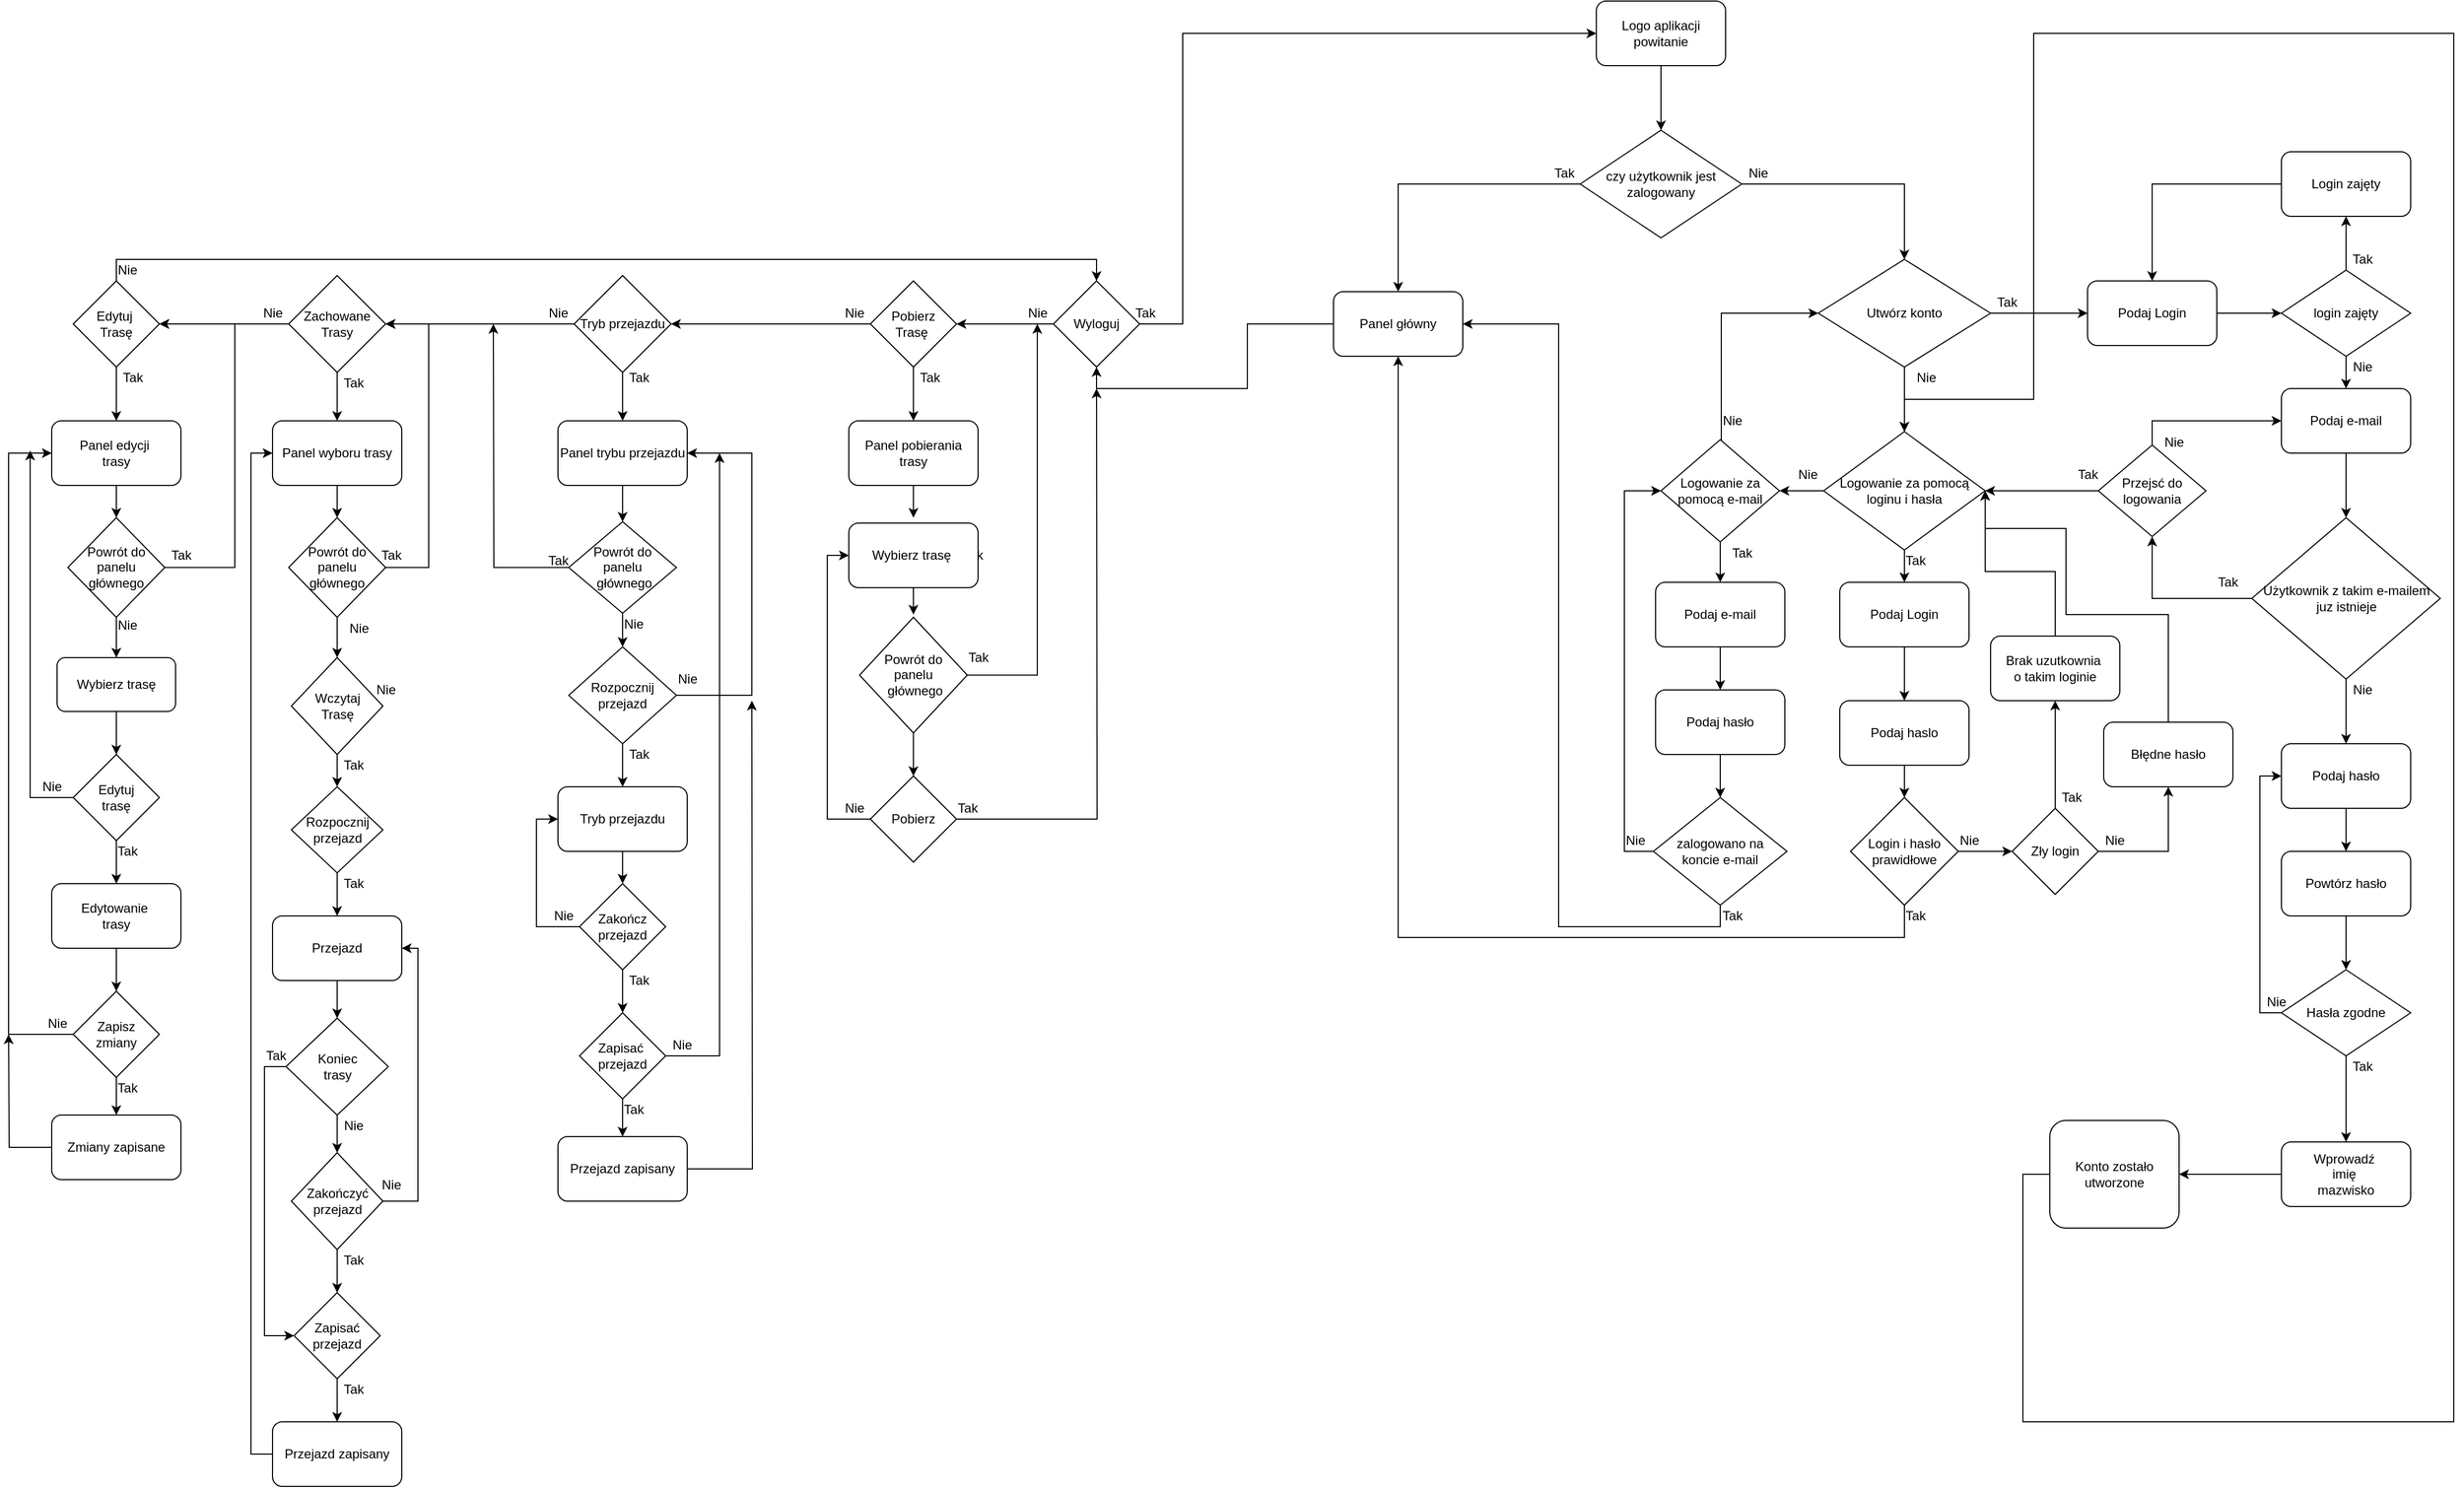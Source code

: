 <mxfile version="17.2.4" type="device"><diagram id="jK_lvbTGVqUEBzbfeswe" name="Strona-1"><mxGraphModel dx="2692" dy="649" grid="1" gridSize="10" guides="1" tooltips="1" connect="1" arrows="1" fold="1" page="1" pageScale="1" pageWidth="827" pageHeight="1169" math="0" shadow="0"><root><mxCell id="0"/><mxCell id="1" parent="0"/><mxCell id="69oCWgXDByvLkoPfXbP5-5" style="edgeStyle=orthogonalEdgeStyle;rounded=0;orthogonalLoop=1;jettySize=auto;html=1;exitX=0.5;exitY=1;exitDx=0;exitDy=0;entryX=0.5;entryY=0;entryDx=0;entryDy=0;" parent="1" source="69oCWgXDByvLkoPfXbP5-1" target="69oCWgXDByvLkoPfXbP5-2" edge="1"><mxGeometry relative="1" as="geometry"/></mxCell><mxCell id="69oCWgXDByvLkoPfXbP5-1" value="Logo aplikacji&lt;br&gt;powitanie" style="rounded=1;whiteSpace=wrap;html=1;" parent="1" vertex="1"><mxGeometry x="354" y="70" width="120" height="60" as="geometry"/></mxCell><mxCell id="69oCWgXDByvLkoPfXbP5-9" value="" style="edgeStyle=orthogonalEdgeStyle;rounded=0;orthogonalLoop=1;jettySize=auto;html=1;entryX=0.5;entryY=0;entryDx=0;entryDy=0;" parent="1" source="69oCWgXDByvLkoPfXbP5-2" target="69oCWgXDByvLkoPfXbP5-13" edge="1"><mxGeometry relative="1" as="geometry"><mxPoint x="640" y="310" as="targetPoint"/><Array as="points"><mxPoint x="640" y="240"/></Array></mxGeometry></mxCell><mxCell id="69oCWgXDByvLkoPfXbP5-10" value="" style="edgeStyle=orthogonalEdgeStyle;rounded=0;orthogonalLoop=1;jettySize=auto;html=1;entryX=0.5;entryY=0;entryDx=0;entryDy=0;" parent="1" source="69oCWgXDByvLkoPfXbP5-2" target="69oCWgXDByvLkoPfXbP5-3" edge="1"><mxGeometry relative="1" as="geometry"><mxPoint x="259" y="240" as="targetPoint"/></mxGeometry></mxCell><mxCell id="69oCWgXDByvLkoPfXbP5-2" value="czy użytkownik jest zalogowany" style="rhombus;whiteSpace=wrap;html=1;" parent="1" vertex="1"><mxGeometry x="339" y="190" width="150" height="100" as="geometry"/></mxCell><mxCell id="69oCWgXDByvLkoPfXbP5-150" value="" style="edgeStyle=orthogonalEdgeStyle;rounded=0;orthogonalLoop=1;jettySize=auto;html=1;entryX=0.5;entryY=1;entryDx=0;entryDy=0;" parent="1" source="69oCWgXDByvLkoPfXbP5-3" target="69oCWgXDByvLkoPfXbP5-147" edge="1"><mxGeometry relative="1" as="geometry"><mxPoint x="30" y="370" as="targetPoint"/><Array as="points"><mxPoint x="30" y="370"/><mxPoint x="30" y="430"/><mxPoint x="-110" y="430"/></Array></mxGeometry></mxCell><mxCell id="69oCWgXDByvLkoPfXbP5-3" value="Panel główny" style="rounded=1;whiteSpace=wrap;html=1;" parent="1" vertex="1"><mxGeometry x="110" y="340" width="120" height="60" as="geometry"/></mxCell><mxCell id="69oCWgXDByvLkoPfXbP5-11" value="Tak" style="text;html=1;align=center;verticalAlign=middle;resizable=0;points=[];autosize=1;strokeColor=none;fillColor=none;" parent="1" vertex="1"><mxGeometry x="309" y="220" width="30" height="20" as="geometry"/></mxCell><mxCell id="69oCWgXDByvLkoPfXbP5-12" value="Nie" style="text;html=1;align=center;verticalAlign=middle;resizable=0;points=[];autosize=1;strokeColor=none;fillColor=none;" parent="1" vertex="1"><mxGeometry x="489" y="220" width="30" height="20" as="geometry"/></mxCell><mxCell id="69oCWgXDByvLkoPfXbP5-36" value="" style="edgeStyle=orthogonalEdgeStyle;rounded=0;orthogonalLoop=1;jettySize=auto;html=1;" parent="1" source="69oCWgXDByvLkoPfXbP5-13" target="69oCWgXDByvLkoPfXbP5-35" edge="1"><mxGeometry relative="1" as="geometry"/></mxCell><mxCell id="69oCWgXDByvLkoPfXbP5-51" value="" style="edgeStyle=orthogonalEdgeStyle;rounded=0;orthogonalLoop=1;jettySize=auto;html=1;" parent="1" source="69oCWgXDByvLkoPfXbP5-13" target="69oCWgXDByvLkoPfXbP5-14" edge="1"><mxGeometry relative="1" as="geometry"/></mxCell><mxCell id="69oCWgXDByvLkoPfXbP5-13" value="Utwórz konto" style="rhombus;whiteSpace=wrap;html=1;" parent="1" vertex="1"><mxGeometry x="560" y="310" width="160" height="100" as="geometry"/></mxCell><mxCell id="69oCWgXDByvLkoPfXbP5-18" value="" style="edgeStyle=orthogonalEdgeStyle;rounded=0;orthogonalLoop=1;jettySize=auto;html=1;" parent="1" source="69oCWgXDByvLkoPfXbP5-14" target="69oCWgXDByvLkoPfXbP5-17" edge="1"><mxGeometry relative="1" as="geometry"/></mxCell><mxCell id="69oCWgXDByvLkoPfXbP5-14" value="Podaj Login" style="rounded=1;whiteSpace=wrap;html=1;" parent="1" vertex="1"><mxGeometry x="810" y="330" width="120" height="60" as="geometry"/></mxCell><mxCell id="69oCWgXDByvLkoPfXbP5-16" value="Tak" style="text;html=1;align=center;verticalAlign=middle;resizable=0;points=[];autosize=1;strokeColor=none;fillColor=none;" parent="1" vertex="1"><mxGeometry x="720" y="340" width="30" height="20" as="geometry"/></mxCell><mxCell id="69oCWgXDByvLkoPfXbP5-19" value="" style="edgeStyle=orthogonalEdgeStyle;rounded=0;orthogonalLoop=1;jettySize=auto;html=1;" parent="1" source="69oCWgXDByvLkoPfXbP5-17" target="69oCWgXDByvLkoPfXbP5-21" edge="1"><mxGeometry relative="1" as="geometry"><mxPoint x="1050" y="240" as="targetPoint"/></mxGeometry></mxCell><mxCell id="69oCWgXDByvLkoPfXbP5-54" value="" style="edgeStyle=orthogonalEdgeStyle;rounded=0;orthogonalLoop=1;jettySize=auto;html=1;entryX=0.5;entryY=0;entryDx=0;entryDy=0;" parent="1" source="69oCWgXDByvLkoPfXbP5-17" target="69oCWgXDByvLkoPfXbP5-38" edge="1"><mxGeometry relative="1" as="geometry"><mxPoint x="1190" y="360" as="targetPoint"/></mxGeometry></mxCell><mxCell id="69oCWgXDByvLkoPfXbP5-17" value="login zajęty" style="rhombus;whiteSpace=wrap;html=1;" parent="1" vertex="1"><mxGeometry x="990" y="320" width="120" height="80" as="geometry"/></mxCell><mxCell id="69oCWgXDByvLkoPfXbP5-23" value="" style="edgeStyle=orthogonalEdgeStyle;rounded=0;orthogonalLoop=1;jettySize=auto;html=1;entryX=0.5;entryY=0;entryDx=0;entryDy=0;" parent="1" source="69oCWgXDByvLkoPfXbP5-21" target="69oCWgXDByvLkoPfXbP5-14" edge="1"><mxGeometry relative="1" as="geometry"><mxPoint x="910" y="240" as="targetPoint"/></mxGeometry></mxCell><mxCell id="69oCWgXDByvLkoPfXbP5-21" value="Login zajęty" style="rounded=1;whiteSpace=wrap;html=1;" parent="1" vertex="1"><mxGeometry x="990" y="210" width="120" height="60" as="geometry"/></mxCell><mxCell id="69oCWgXDByvLkoPfXbP5-22" value="Tak" style="text;html=1;align=center;verticalAlign=middle;resizable=0;points=[];autosize=1;strokeColor=none;fillColor=none;" parent="1" vertex="1"><mxGeometry x="1050" y="300" width="30" height="20" as="geometry"/></mxCell><mxCell id="69oCWgXDByvLkoPfXbP5-28" value="" style="edgeStyle=orthogonalEdgeStyle;rounded=0;orthogonalLoop=1;jettySize=auto;html=1;" parent="1" source="69oCWgXDByvLkoPfXbP5-24" target="69oCWgXDByvLkoPfXbP5-27" edge="1"><mxGeometry relative="1" as="geometry"/></mxCell><mxCell id="69oCWgXDByvLkoPfXbP5-24" value="Podaj hasło" style="rounded=1;whiteSpace=wrap;html=1;" parent="1" vertex="1"><mxGeometry x="990" y="760" width="120" height="60" as="geometry"/></mxCell><mxCell id="69oCWgXDByvLkoPfXbP5-26" value="Nie" style="text;html=1;align=center;verticalAlign=middle;resizable=0;points=[];autosize=1;strokeColor=none;fillColor=none;" parent="1" vertex="1"><mxGeometry x="1050" y="400" width="30" height="20" as="geometry"/></mxCell><mxCell id="69oCWgXDByvLkoPfXbP5-37" value="" style="edgeStyle=orthogonalEdgeStyle;rounded=0;orthogonalLoop=1;jettySize=auto;html=1;" parent="1" source="69oCWgXDByvLkoPfXbP5-27" target="69oCWgXDByvLkoPfXbP5-29" edge="1"><mxGeometry relative="1" as="geometry"/></mxCell><mxCell id="69oCWgXDByvLkoPfXbP5-27" value="Powtórz hasło" style="rounded=1;whiteSpace=wrap;html=1;" parent="1" vertex="1"><mxGeometry x="990" y="860" width="120" height="60" as="geometry"/></mxCell><mxCell id="69oCWgXDByvLkoPfXbP5-30" value="" style="edgeStyle=orthogonalEdgeStyle;rounded=0;orthogonalLoop=1;jettySize=auto;html=1;entryX=0;entryY=0.5;entryDx=0;entryDy=0;" parent="1" source="69oCWgXDByvLkoPfXbP5-29" target="69oCWgXDByvLkoPfXbP5-24" edge="1"><mxGeometry relative="1" as="geometry"><mxPoint x="910" y="760" as="targetPoint"/><Array as="points"><mxPoint x="970" y="1010"/><mxPoint x="970" y="790"/></Array></mxGeometry></mxCell><mxCell id="69oCWgXDByvLkoPfXbP5-33" value="" style="edgeStyle=orthogonalEdgeStyle;rounded=0;orthogonalLoop=1;jettySize=auto;html=1;" parent="1" source="69oCWgXDByvLkoPfXbP5-29" target="69oCWgXDByvLkoPfXbP5-32" edge="1"><mxGeometry relative="1" as="geometry"/></mxCell><mxCell id="69oCWgXDByvLkoPfXbP5-29" value="Hasła zgodne" style="rhombus;whiteSpace=wrap;html=1;" parent="1" vertex="1"><mxGeometry x="990" y="970" width="120" height="80" as="geometry"/></mxCell><mxCell id="69oCWgXDByvLkoPfXbP5-31" value="Nie" style="text;html=1;align=center;verticalAlign=middle;resizable=0;points=[];autosize=1;strokeColor=none;fillColor=none;" parent="1" vertex="1"><mxGeometry x="970" y="990" width="30" height="20" as="geometry"/></mxCell><mxCell id="69oCWgXDByvLkoPfXbP5-111" value="" style="edgeStyle=orthogonalEdgeStyle;rounded=0;orthogonalLoop=1;jettySize=auto;html=1;" parent="1" source="69oCWgXDByvLkoPfXbP5-32" target="69oCWgXDByvLkoPfXbP5-94" edge="1"><mxGeometry relative="1" as="geometry"/></mxCell><mxCell id="69oCWgXDByvLkoPfXbP5-32" value="Wprowadź&amp;nbsp;&lt;br&gt;imię&amp;nbsp;&lt;br&gt;mazwisko" style="rounded=1;whiteSpace=wrap;html=1;" parent="1" vertex="1"><mxGeometry x="990" y="1130" width="120" height="60" as="geometry"/></mxCell><mxCell id="69oCWgXDByvLkoPfXbP5-34" value="Tak" style="text;html=1;align=center;verticalAlign=middle;resizable=0;points=[];autosize=1;strokeColor=none;fillColor=none;" parent="1" vertex="1"><mxGeometry x="1050" y="1050" width="30" height="20" as="geometry"/></mxCell><mxCell id="69oCWgXDByvLkoPfXbP5-58" value="" style="edgeStyle=orthogonalEdgeStyle;rounded=0;orthogonalLoop=1;jettySize=auto;html=1;" parent="1" source="69oCWgXDByvLkoPfXbP5-35" target="69oCWgXDByvLkoPfXbP5-56" edge="1"><mxGeometry relative="1" as="geometry"/></mxCell><mxCell id="69oCWgXDByvLkoPfXbP5-60" value="" style="edgeStyle=orthogonalEdgeStyle;rounded=0;orthogonalLoop=1;jettySize=auto;html=1;" parent="1" source="69oCWgXDByvLkoPfXbP5-35" target="69oCWgXDByvLkoPfXbP5-52" edge="1"><mxGeometry relative="1" as="geometry"/></mxCell><mxCell id="69oCWgXDByvLkoPfXbP5-35" value="Logowanie za pomocą loginu i hasła" style="rhombus;whiteSpace=wrap;html=1;" parent="1" vertex="1"><mxGeometry x="565" y="470" width="150" height="110" as="geometry"/></mxCell><mxCell id="69oCWgXDByvLkoPfXbP5-42" value="" style="edgeStyle=orthogonalEdgeStyle;rounded=0;orthogonalLoop=1;jettySize=auto;html=1;" parent="1" source="69oCWgXDByvLkoPfXbP5-38" target="69oCWgXDByvLkoPfXbP5-39" edge="1"><mxGeometry relative="1" as="geometry"/></mxCell><mxCell id="69oCWgXDByvLkoPfXbP5-38" value="Podaj e-mail" style="rounded=1;whiteSpace=wrap;html=1;" parent="1" vertex="1"><mxGeometry x="990" y="430" width="120" height="60" as="geometry"/></mxCell><mxCell id="69oCWgXDByvLkoPfXbP5-40" value="" style="edgeStyle=orthogonalEdgeStyle;rounded=0;orthogonalLoop=1;jettySize=auto;html=1;" parent="1" source="69oCWgXDByvLkoPfXbP5-39" target="69oCWgXDByvLkoPfXbP5-24" edge="1"><mxGeometry relative="1" as="geometry"/></mxCell><mxCell id="69oCWgXDByvLkoPfXbP5-44" value="" style="edgeStyle=orthogonalEdgeStyle;rounded=0;orthogonalLoop=1;jettySize=auto;html=1;entryX=0.5;entryY=1;entryDx=0;entryDy=0;" parent="1" source="69oCWgXDByvLkoPfXbP5-39" target="69oCWgXDByvLkoPfXbP5-43" edge="1"><mxGeometry relative="1" as="geometry"><mxPoint x="882.5" y="625" as="targetPoint"/></mxGeometry></mxCell><mxCell id="69oCWgXDByvLkoPfXbP5-39" value="Użytkownik z takim e-mailem juz istnieje" style="rhombus;whiteSpace=wrap;html=1;" parent="1" vertex="1"><mxGeometry x="962.5" y="550" width="175" height="150" as="geometry"/></mxCell><mxCell id="69oCWgXDByvLkoPfXbP5-41" value="Nie" style="text;html=1;align=center;verticalAlign=middle;resizable=0;points=[];autosize=1;strokeColor=none;fillColor=none;" parent="1" vertex="1"><mxGeometry x="1050" y="700" width="30" height="20" as="geometry"/></mxCell><mxCell id="69oCWgXDByvLkoPfXbP5-48" value="" style="edgeStyle=orthogonalEdgeStyle;rounded=0;orthogonalLoop=1;jettySize=auto;html=1;entryX=0;entryY=0.5;entryDx=0;entryDy=0;" parent="1" source="69oCWgXDByvLkoPfXbP5-43" target="69oCWgXDByvLkoPfXbP5-38" edge="1"><mxGeometry relative="1" as="geometry"><Array as="points"><mxPoint x="870" y="460"/></Array></mxGeometry></mxCell><mxCell id="69oCWgXDByvLkoPfXbP5-50" value="" style="edgeStyle=orthogonalEdgeStyle;rounded=0;orthogonalLoop=1;jettySize=auto;html=1;" parent="1" source="69oCWgXDByvLkoPfXbP5-43" target="69oCWgXDByvLkoPfXbP5-35" edge="1"><mxGeometry relative="1" as="geometry"/></mxCell><mxCell id="69oCWgXDByvLkoPfXbP5-43" value="Przejsć do logowania" style="rhombus;whiteSpace=wrap;html=1;" parent="1" vertex="1"><mxGeometry x="820" y="482.5" width="100" height="85" as="geometry"/></mxCell><mxCell id="69oCWgXDByvLkoPfXbP5-45" value="Tak" style="text;html=1;align=center;verticalAlign=middle;resizable=0;points=[];autosize=1;strokeColor=none;fillColor=none;" parent="1" vertex="1"><mxGeometry x="925" y="600" width="30" height="20" as="geometry"/></mxCell><mxCell id="69oCWgXDByvLkoPfXbP5-49" value="Nie" style="text;html=1;align=center;verticalAlign=middle;resizable=0;points=[];autosize=1;strokeColor=none;fillColor=none;" parent="1" vertex="1"><mxGeometry x="875" y="470" width="30" height="20" as="geometry"/></mxCell><mxCell id="69oCWgXDByvLkoPfXbP5-62" value="" style="edgeStyle=orthogonalEdgeStyle;rounded=0;orthogonalLoop=1;jettySize=auto;html=1;entryX=0;entryY=0.5;entryDx=0;entryDy=0;" parent="1" source="69oCWgXDByvLkoPfXbP5-52" target="69oCWgXDByvLkoPfXbP5-13" edge="1"><mxGeometry relative="1" as="geometry"><mxPoint x="469" y="397.5" as="targetPoint"/><Array as="points"><mxPoint x="470" y="360"/></Array></mxGeometry></mxCell><mxCell id="69oCWgXDByvLkoPfXbP5-65" value="" style="edgeStyle=orthogonalEdgeStyle;rounded=0;orthogonalLoop=1;jettySize=auto;html=1;" parent="1" source="69oCWgXDByvLkoPfXbP5-52" target="69oCWgXDByvLkoPfXbP5-64" edge="1"><mxGeometry relative="1" as="geometry"/></mxCell><mxCell id="69oCWgXDByvLkoPfXbP5-52" value="Logowanie za pomocą e-mail" style="rhombus;whiteSpace=wrap;html=1;" parent="1" vertex="1"><mxGeometry x="414" y="477.5" width="110" height="95" as="geometry"/></mxCell><mxCell id="69oCWgXDByvLkoPfXbP5-53" value="Nie" style="text;html=1;align=center;verticalAlign=middle;resizable=0;points=[];autosize=1;strokeColor=none;fillColor=none;" parent="1" vertex="1"><mxGeometry x="645" y="410" width="30" height="20" as="geometry"/></mxCell><mxCell id="69oCWgXDByvLkoPfXbP5-55" value="Tak" style="text;html=1;align=center;verticalAlign=middle;resizable=0;points=[];autosize=1;strokeColor=none;fillColor=none;" parent="1" vertex="1"><mxGeometry x="795" y="500" width="30" height="20" as="geometry"/></mxCell><mxCell id="69oCWgXDByvLkoPfXbP5-71" value="" style="edgeStyle=orthogonalEdgeStyle;rounded=0;orthogonalLoop=1;jettySize=auto;html=1;" parent="1" source="69oCWgXDByvLkoPfXbP5-56" target="69oCWgXDByvLkoPfXbP5-57" edge="1"><mxGeometry relative="1" as="geometry"/></mxCell><mxCell id="69oCWgXDByvLkoPfXbP5-56" value="Podaj Login" style="rounded=1;whiteSpace=wrap;html=1;" parent="1" vertex="1"><mxGeometry x="580" y="610" width="120" height="60" as="geometry"/></mxCell><mxCell id="69oCWgXDByvLkoPfXbP5-72" value="" style="edgeStyle=orthogonalEdgeStyle;rounded=0;orthogonalLoop=1;jettySize=auto;html=1;" parent="1" source="69oCWgXDByvLkoPfXbP5-57" target="69oCWgXDByvLkoPfXbP5-69" edge="1"><mxGeometry relative="1" as="geometry"/></mxCell><mxCell id="69oCWgXDByvLkoPfXbP5-57" value="Podaj haslo" style="rounded=1;whiteSpace=wrap;html=1;" parent="1" vertex="1"><mxGeometry x="580" y="720" width="120" height="60" as="geometry"/></mxCell><mxCell id="69oCWgXDByvLkoPfXbP5-59" value="Tak" style="text;html=1;align=center;verticalAlign=middle;resizable=0;points=[];autosize=1;strokeColor=none;fillColor=none;" parent="1" vertex="1"><mxGeometry x="635" y="580" width="30" height="20" as="geometry"/></mxCell><mxCell id="69oCWgXDByvLkoPfXbP5-61" value="Nie" style="text;html=1;align=center;verticalAlign=middle;resizable=0;points=[];autosize=1;strokeColor=none;fillColor=none;" parent="1" vertex="1"><mxGeometry x="535" y="500" width="30" height="20" as="geometry"/></mxCell><mxCell id="69oCWgXDByvLkoPfXbP5-63" value="Nie" style="text;html=1;align=center;verticalAlign=middle;resizable=0;points=[];autosize=1;strokeColor=none;fillColor=none;" parent="1" vertex="1"><mxGeometry x="465" y="450" width="30" height="20" as="geometry"/></mxCell><mxCell id="69oCWgXDByvLkoPfXbP5-73" value="" style="edgeStyle=orthogonalEdgeStyle;rounded=0;orthogonalLoop=1;jettySize=auto;html=1;" parent="1" source="69oCWgXDByvLkoPfXbP5-64" target="69oCWgXDByvLkoPfXbP5-67" edge="1"><mxGeometry relative="1" as="geometry"/></mxCell><mxCell id="69oCWgXDByvLkoPfXbP5-64" value="Podaj e-mail" style="rounded=1;whiteSpace=wrap;html=1;" parent="1" vertex="1"><mxGeometry x="409" y="610" width="120" height="60" as="geometry"/></mxCell><mxCell id="69oCWgXDByvLkoPfXbP5-75" value="" style="edgeStyle=orthogonalEdgeStyle;rounded=0;orthogonalLoop=1;jettySize=auto;html=1;entryX=0;entryY=0.5;entryDx=0;entryDy=0;exitX=0;exitY=0.5;exitDx=0;exitDy=0;" parent="1" source="69oCWgXDByvLkoPfXbP5-66" target="69oCWgXDByvLkoPfXbP5-52" edge="1"><mxGeometry relative="1" as="geometry"><mxPoint x="327" y="860" as="targetPoint"/><Array as="points"><mxPoint x="380" y="860"/><mxPoint x="380" y="525"/></Array></mxGeometry></mxCell><mxCell id="69oCWgXDByvLkoPfXbP5-91" value="" style="edgeStyle=orthogonalEdgeStyle;rounded=0;orthogonalLoop=1;jettySize=auto;html=1;entryX=1;entryY=0.5;entryDx=0;entryDy=0;" parent="1" source="69oCWgXDByvLkoPfXbP5-66" target="69oCWgXDByvLkoPfXbP5-3" edge="1"><mxGeometry relative="1" as="geometry"><mxPoint x="210" y="610" as="targetPoint"/><Array as="points"><mxPoint x="469" y="930"/><mxPoint x="319" y="930"/><mxPoint x="319" y="370"/></Array></mxGeometry></mxCell><mxCell id="69oCWgXDByvLkoPfXbP5-66" value="zalogowano na &lt;br&gt;koncie e-mail" style="rhombus;whiteSpace=wrap;html=1;" parent="1" vertex="1"><mxGeometry x="407" y="810" width="124" height="100" as="geometry"/></mxCell><mxCell id="69oCWgXDByvLkoPfXbP5-74" value="" style="edgeStyle=orthogonalEdgeStyle;rounded=0;orthogonalLoop=1;jettySize=auto;html=1;" parent="1" source="69oCWgXDByvLkoPfXbP5-67" target="69oCWgXDByvLkoPfXbP5-66" edge="1"><mxGeometry relative="1" as="geometry"/></mxCell><mxCell id="69oCWgXDByvLkoPfXbP5-67" value="Podaj hasło" style="rounded=1;whiteSpace=wrap;html=1;" parent="1" vertex="1"><mxGeometry x="409" y="710" width="120" height="60" as="geometry"/></mxCell><mxCell id="69oCWgXDByvLkoPfXbP5-80" value="" style="edgeStyle=orthogonalEdgeStyle;rounded=0;orthogonalLoop=1;jettySize=auto;html=1;" parent="1" source="69oCWgXDByvLkoPfXbP5-69" target="69oCWgXDByvLkoPfXbP5-79" edge="1"><mxGeometry relative="1" as="geometry"/></mxCell><mxCell id="69oCWgXDByvLkoPfXbP5-90" value="" style="edgeStyle=orthogonalEdgeStyle;rounded=0;orthogonalLoop=1;jettySize=auto;html=1;entryX=0.5;entryY=1;entryDx=0;entryDy=0;" parent="1" source="69oCWgXDByvLkoPfXbP5-69" target="69oCWgXDByvLkoPfXbP5-3" edge="1"><mxGeometry relative="1" as="geometry"><mxPoint x="140" y="660" as="targetPoint"/><Array as="points"><mxPoint x="640" y="940"/><mxPoint x="170" y="940"/></Array></mxGeometry></mxCell><mxCell id="69oCWgXDByvLkoPfXbP5-69" value="Login i hasło prawidłowe" style="rhombus;whiteSpace=wrap;html=1;" parent="1" vertex="1"><mxGeometry x="590" y="810" width="100" height="100" as="geometry"/></mxCell><mxCell id="69oCWgXDByvLkoPfXbP5-76" value="Tak" style="text;html=1;align=center;verticalAlign=middle;resizable=0;points=[];autosize=1;strokeColor=none;fillColor=none;" parent="1" vertex="1"><mxGeometry x="474" y="572.5" width="30" height="20" as="geometry"/></mxCell><mxCell id="69oCWgXDByvLkoPfXbP5-77" value="Nie" style="text;html=1;align=center;verticalAlign=middle;resizable=0;points=[];autosize=1;strokeColor=none;fillColor=none;" parent="1" vertex="1"><mxGeometry x="375" y="840" width="30" height="20" as="geometry"/></mxCell><mxCell id="69oCWgXDByvLkoPfXbP5-84" value="" style="edgeStyle=orthogonalEdgeStyle;rounded=0;orthogonalLoop=1;jettySize=auto;html=1;" parent="1" source="69oCWgXDByvLkoPfXbP5-79" target="69oCWgXDByvLkoPfXbP5-83" edge="1"><mxGeometry relative="1" as="geometry"/></mxCell><mxCell id="69oCWgXDByvLkoPfXbP5-85" value="" style="edgeStyle=orthogonalEdgeStyle;rounded=0;orthogonalLoop=1;jettySize=auto;html=1;" parent="1" source="69oCWgXDByvLkoPfXbP5-79" target="69oCWgXDByvLkoPfXbP5-82" edge="1"><mxGeometry relative="1" as="geometry"/></mxCell><mxCell id="69oCWgXDByvLkoPfXbP5-79" value="Zły login" style="rhombus;whiteSpace=wrap;html=1;" parent="1" vertex="1"><mxGeometry x="740" y="820" width="80" height="80" as="geometry"/></mxCell><mxCell id="69oCWgXDByvLkoPfXbP5-81" value="Nie" style="text;html=1;align=center;verticalAlign=middle;resizable=0;points=[];autosize=1;strokeColor=none;fillColor=none;" parent="1" vertex="1"><mxGeometry x="685" y="840" width="30" height="20" as="geometry"/></mxCell><mxCell id="69oCWgXDByvLkoPfXbP5-87" value="" style="edgeStyle=orthogonalEdgeStyle;rounded=0;orthogonalLoop=1;jettySize=auto;html=1;entryX=1;entryY=0.5;entryDx=0;entryDy=0;" parent="1" source="69oCWgXDByvLkoPfXbP5-82" target="69oCWgXDByvLkoPfXbP5-35" edge="1"><mxGeometry relative="1" as="geometry"><mxPoint x="780" y="580" as="targetPoint"/><Array as="points"><mxPoint x="780" y="600"/><mxPoint x="715" y="600"/></Array></mxGeometry></mxCell><mxCell id="69oCWgXDByvLkoPfXbP5-82" value="Brak uzutkownia&amp;nbsp;&lt;br&gt;o takim loginie" style="rounded=1;whiteSpace=wrap;html=1;" parent="1" vertex="1"><mxGeometry x="720" y="660" width="120" height="60" as="geometry"/></mxCell><mxCell id="69oCWgXDByvLkoPfXbP5-88" value="" style="edgeStyle=orthogonalEdgeStyle;rounded=0;orthogonalLoop=1;jettySize=auto;html=1;entryX=1;entryY=0.5;entryDx=0;entryDy=0;" parent="1" source="69oCWgXDByvLkoPfXbP5-83" target="69oCWgXDByvLkoPfXbP5-35" edge="1"><mxGeometry relative="1" as="geometry"><mxPoint x="885" y="660" as="targetPoint"/><Array as="points"><mxPoint x="885" y="640"/><mxPoint x="790" y="640"/><mxPoint x="790" y="560"/><mxPoint x="715" y="560"/></Array></mxGeometry></mxCell><mxCell id="69oCWgXDByvLkoPfXbP5-83" value="Błędne hasło" style="rounded=1;whiteSpace=wrap;html=1;" parent="1" vertex="1"><mxGeometry x="825" y="740" width="120" height="60" as="geometry"/></mxCell><mxCell id="69oCWgXDByvLkoPfXbP5-86" value="Nie" style="text;html=1;align=center;verticalAlign=middle;resizable=0;points=[];autosize=1;strokeColor=none;fillColor=none;" parent="1" vertex="1"><mxGeometry x="820" y="840" width="30" height="20" as="geometry"/></mxCell><mxCell id="69oCWgXDByvLkoPfXbP5-89" value="Tak" style="text;html=1;align=center;verticalAlign=middle;resizable=0;points=[];autosize=1;strokeColor=none;fillColor=none;" parent="1" vertex="1"><mxGeometry x="780" y="800" width="30" height="20" as="geometry"/></mxCell><mxCell id="69oCWgXDByvLkoPfXbP5-92" value="Tak" style="text;html=1;align=center;verticalAlign=middle;resizable=0;points=[];autosize=1;strokeColor=none;fillColor=none;" parent="1" vertex="1"><mxGeometry x="465" y="910" width="30" height="20" as="geometry"/></mxCell><mxCell id="69oCWgXDByvLkoPfXbP5-93" value="Tak" style="text;html=1;align=center;verticalAlign=middle;resizable=0;points=[];autosize=1;strokeColor=none;fillColor=none;" parent="1" vertex="1"><mxGeometry x="635" y="910" width="30" height="20" as="geometry"/></mxCell><mxCell id="69oCWgXDByvLkoPfXbP5-94" value="&lt;span&gt;Konto zostało utworzone&lt;/span&gt;" style="rounded=1;whiteSpace=wrap;html=1;" parent="1" vertex="1"><mxGeometry x="775" y="1110" width="120" height="100" as="geometry"/></mxCell><mxCell id="69oCWgXDByvLkoPfXbP5-159" value="" style="edgeStyle=orthogonalEdgeStyle;rounded=0;orthogonalLoop=1;jettySize=auto;html=1;exitX=0;exitY=0.5;exitDx=0;exitDy=0;" parent="1" source="69oCWgXDByvLkoPfXbP5-94" target="69oCWgXDByvLkoPfXbP5-35" edge="1"><mxGeometry relative="1" as="geometry"><mxPoint x="1150" y="70" as="targetPoint"/><Array as="points"><mxPoint x="750" y="1160"/><mxPoint x="750" y="1390"/><mxPoint x="1150" y="1390"/><mxPoint x="1150" y="100"/><mxPoint x="760" y="100"/><mxPoint x="760" y="440"/><mxPoint x="640" y="440"/></Array><mxPoint x="875" y="1390" as="sourcePoint"/></mxGeometry></mxCell><mxCell id="69oCWgXDByvLkoPfXbP5-157" value="" style="edgeStyle=orthogonalEdgeStyle;rounded=0;orthogonalLoop=1;jettySize=auto;html=1;entryX=0;entryY=0.5;entryDx=0;entryDy=0;exitX=1;exitY=0.5;exitDx=0;exitDy=0;" parent="1" source="69oCWgXDByvLkoPfXbP5-147" target="69oCWgXDByvLkoPfXbP5-1" edge="1"><mxGeometry relative="1" as="geometry"><mxPoint x="-110" y="250" as="targetPoint"/><Array as="points"><mxPoint x="-30" y="370"/><mxPoint x="-30" y="100"/></Array></mxGeometry></mxCell><mxCell id="69oCWgXDByvLkoPfXbP5-168" value="" style="edgeStyle=orthogonalEdgeStyle;rounded=0;orthogonalLoop=1;jettySize=auto;html=1;" parent="1" source="69oCWgXDByvLkoPfXbP5-147" target="69oCWgXDByvLkoPfXbP5-161" edge="1"><mxGeometry relative="1" as="geometry"/></mxCell><mxCell id="69oCWgXDByvLkoPfXbP5-147" value="Wyloguj" style="rhombus;whiteSpace=wrap;html=1;" parent="1" vertex="1"><mxGeometry x="-150" y="330" width="80" height="80" as="geometry"/></mxCell><mxCell id="69oCWgXDByvLkoPfXbP5-158" value="Tak" style="text;html=1;align=center;verticalAlign=middle;resizable=0;points=[];autosize=1;strokeColor=none;fillColor=none;" parent="1" vertex="1"><mxGeometry x="-80" y="350" width="30" height="20" as="geometry"/></mxCell><mxCell id="69oCWgXDByvLkoPfXbP5-169" value="" style="edgeStyle=orthogonalEdgeStyle;rounded=0;orthogonalLoop=1;jettySize=auto;html=1;" parent="1" source="69oCWgXDByvLkoPfXbP5-161" target="69oCWgXDByvLkoPfXbP5-165" edge="1"><mxGeometry relative="1" as="geometry"/></mxCell><mxCell id="69oCWgXDByvLkoPfXbP5-186" value="" style="edgeStyle=orthogonalEdgeStyle;rounded=0;orthogonalLoop=1;jettySize=auto;html=1;" parent="1" source="69oCWgXDByvLkoPfXbP5-161" target="69oCWgXDByvLkoPfXbP5-177" edge="1"><mxGeometry relative="1" as="geometry"/></mxCell><mxCell id="69oCWgXDByvLkoPfXbP5-161" value="Pobierz&lt;br&gt;Trasę&amp;nbsp;" style="rhombus;whiteSpace=wrap;html=1;" parent="1" vertex="1"><mxGeometry x="-320" y="330" width="80" height="80" as="geometry"/></mxCell><mxCell id="69oCWgXDByvLkoPfXbP5-170" value="" style="edgeStyle=orthogonalEdgeStyle;rounded=0;orthogonalLoop=1;jettySize=auto;html=1;" parent="1" source="69oCWgXDByvLkoPfXbP5-165" target="69oCWgXDByvLkoPfXbP5-166" edge="1"><mxGeometry relative="1" as="geometry"/></mxCell><mxCell id="69oCWgXDByvLkoPfXbP5-185" value="" style="edgeStyle=orthogonalEdgeStyle;rounded=0;orthogonalLoop=1;jettySize=auto;html=1;" parent="1" source="69oCWgXDByvLkoPfXbP5-165" target="69oCWgXDByvLkoPfXbP5-178" edge="1"><mxGeometry relative="1" as="geometry"/></mxCell><mxCell id="69oCWgXDByvLkoPfXbP5-165" value="Tryb przejazdu" style="rhombus;whiteSpace=wrap;html=1;" parent="1" vertex="1"><mxGeometry x="-595" y="325" width="90" height="90" as="geometry"/></mxCell><mxCell id="69oCWgXDByvLkoPfXbP5-171" value="" style="edgeStyle=orthogonalEdgeStyle;rounded=0;orthogonalLoop=1;jettySize=auto;html=1;" parent="1" source="69oCWgXDByvLkoPfXbP5-166" target="69oCWgXDByvLkoPfXbP5-167" edge="1"><mxGeometry relative="1" as="geometry"/></mxCell><mxCell id="69oCWgXDByvLkoPfXbP5-184" value="" style="edgeStyle=orthogonalEdgeStyle;rounded=0;orthogonalLoop=1;jettySize=auto;html=1;" parent="1" source="69oCWgXDByvLkoPfXbP5-166" target="69oCWgXDByvLkoPfXbP5-179" edge="1"><mxGeometry relative="1" as="geometry"/></mxCell><mxCell id="69oCWgXDByvLkoPfXbP5-183" value="" style="edgeStyle=orthogonalEdgeStyle;rounded=0;orthogonalLoop=1;jettySize=auto;html=1;" parent="1" source="69oCWgXDByvLkoPfXbP5-167" target="69oCWgXDByvLkoPfXbP5-182" edge="1"><mxGeometry relative="1" as="geometry"/></mxCell><mxCell id="69oCWgXDByvLkoPfXbP5-193" value="" style="edgeStyle=orthogonalEdgeStyle;rounded=0;orthogonalLoop=1;jettySize=auto;html=1;entryX=0.5;entryY=0;entryDx=0;entryDy=0;" parent="1" source="69oCWgXDByvLkoPfXbP5-167" target="69oCWgXDByvLkoPfXbP5-147" edge="1"><mxGeometry relative="1" as="geometry"><mxPoint x="-430" y="180" as="targetPoint"/><Array as="points"><mxPoint x="-1020" y="310"/><mxPoint x="-110" y="310"/></Array></mxGeometry></mxCell><mxCell id="69oCWgXDByvLkoPfXbP5-167" value="Edytuj&amp;nbsp;&lt;br&gt;Trasę" style="rhombus;whiteSpace=wrap;html=1;" parent="1" vertex="1"><mxGeometry x="-1060" y="330" width="80" height="80" as="geometry"/></mxCell><mxCell id="69oCWgXDByvLkoPfXbP5-172" value="Nie" style="text;html=1;align=center;verticalAlign=middle;resizable=0;points=[];autosize=1;strokeColor=none;fillColor=none;" parent="1" vertex="1"><mxGeometry x="-180" y="350" width="30" height="20" as="geometry"/></mxCell><mxCell id="69oCWgXDByvLkoPfXbP5-173" value="Nie" style="text;html=1;align=center;verticalAlign=middle;resizable=0;points=[];autosize=1;strokeColor=none;fillColor=none;" parent="1" vertex="1"><mxGeometry x="-350" y="350" width="30" height="20" as="geometry"/></mxCell><mxCell id="69oCWgXDByvLkoPfXbP5-174" value="Nie" style="text;html=1;align=center;verticalAlign=middle;resizable=0;points=[];autosize=1;strokeColor=none;fillColor=none;" parent="1" vertex="1"><mxGeometry x="-890" y="350" width="30" height="20" as="geometry"/></mxCell><mxCell id="69oCWgXDByvLkoPfXbP5-175" value="Nie" style="text;html=1;align=center;verticalAlign=middle;resizable=0;points=[];autosize=1;strokeColor=none;fillColor=none;" parent="1" vertex="1"><mxGeometry x="-625" y="350" width="30" height="20" as="geometry"/></mxCell><mxCell id="69oCWgXDByvLkoPfXbP5-201" value="" style="edgeStyle=orthogonalEdgeStyle;rounded=0;orthogonalLoop=1;jettySize=auto;html=1;" parent="1" source="69oCWgXDByvLkoPfXbP5-177" edge="1"><mxGeometry relative="1" as="geometry"><mxPoint x="-280" y="550" as="targetPoint"/></mxGeometry></mxCell><mxCell id="69oCWgXDByvLkoPfXbP5-177" value="Panel pobierania&lt;br&gt;trasy" style="rounded=1;whiteSpace=wrap;html=1;" parent="1" vertex="1"><mxGeometry x="-340" y="460" width="120" height="60" as="geometry"/></mxCell><mxCell id="SPAf8JGX-mbzeD0fIXqf-31" style="edgeStyle=orthogonalEdgeStyle;rounded=0;orthogonalLoop=1;jettySize=auto;html=1;exitX=0.5;exitY=1;exitDx=0;exitDy=0;entryX=0.5;entryY=0;entryDx=0;entryDy=0;" edge="1" parent="1" source="69oCWgXDByvLkoPfXbP5-178" target="SPAf8JGX-mbzeD0fIXqf-30"><mxGeometry relative="1" as="geometry"/></mxCell><mxCell id="69oCWgXDByvLkoPfXbP5-178" value="Panel trybu przejazdu" style="rounded=1;whiteSpace=wrap;html=1;" parent="1" vertex="1"><mxGeometry x="-610" y="460" width="120" height="60" as="geometry"/></mxCell><mxCell id="69oCWgXDByvLkoPfXbP5-199" value="" style="edgeStyle=orthogonalEdgeStyle;rounded=0;orthogonalLoop=1;jettySize=auto;html=1;entryX=0.5;entryY=0;entryDx=0;entryDy=0;" parent="1" source="69oCWgXDByvLkoPfXbP5-179" target="69oCWgXDByvLkoPfXbP5-195" edge="1"><mxGeometry relative="1" as="geometry"/></mxCell><mxCell id="69oCWgXDByvLkoPfXbP5-179" value="Panel wyboru trasy" style="rounded=1;whiteSpace=wrap;html=1;" parent="1" vertex="1"><mxGeometry x="-875" y="460" width="120" height="60" as="geometry"/></mxCell><mxCell id="69oCWgXDByvLkoPfXbP5-198" value="" style="edgeStyle=orthogonalEdgeStyle;rounded=0;orthogonalLoop=1;jettySize=auto;html=1;" parent="1" source="69oCWgXDByvLkoPfXbP5-182" target="69oCWgXDByvLkoPfXbP5-191" edge="1"><mxGeometry relative="1" as="geometry"><mxPoint x="-1160" y="490" as="targetPoint"/></mxGeometry></mxCell><mxCell id="69oCWgXDByvLkoPfXbP5-182" value="Panel edycji&amp;nbsp;&lt;br&gt;trasy" style="rounded=1;whiteSpace=wrap;html=1;" parent="1" vertex="1"><mxGeometry x="-1080" y="460" width="120" height="60" as="geometry"/></mxCell><mxCell id="69oCWgXDByvLkoPfXbP5-187" value="Tak" style="text;html=1;align=center;verticalAlign=middle;resizable=0;points=[];autosize=1;strokeColor=none;fillColor=none;" parent="1" vertex="1"><mxGeometry x="-815" y="415" width="30" height="20" as="geometry"/></mxCell><mxCell id="69oCWgXDByvLkoPfXbP5-188" value="Tak" style="text;html=1;align=center;verticalAlign=middle;resizable=0;points=[];autosize=1;strokeColor=none;fillColor=none;" parent="1" vertex="1"><mxGeometry x="-550" y="410" width="30" height="20" as="geometry"/></mxCell><mxCell id="69oCWgXDByvLkoPfXbP5-190" value="Tak" style="text;html=1;align=center;verticalAlign=middle;resizable=0;points=[];autosize=1;strokeColor=none;fillColor=none;" parent="1" vertex="1"><mxGeometry x="-280" y="410" width="30" height="20" as="geometry"/></mxCell><mxCell id="69oCWgXDByvLkoPfXbP5-202" value="" style="edgeStyle=orthogonalEdgeStyle;rounded=0;orthogonalLoop=1;jettySize=auto;html=1;entryX=1;entryY=0.5;entryDx=0;entryDy=0;" parent="1" source="69oCWgXDByvLkoPfXbP5-191" target="69oCWgXDByvLkoPfXbP5-167" edge="1"><mxGeometry relative="1" as="geometry"><Array as="points"><mxPoint x="-910" y="596"/><mxPoint x="-910" y="370"/></Array></mxGeometry></mxCell><mxCell id="ozfzwAOOQGVC5R0oynjt-4" value="" style="edgeStyle=orthogonalEdgeStyle;rounded=0;orthogonalLoop=1;jettySize=auto;html=1;" parent="1" source="69oCWgXDByvLkoPfXbP5-191" target="69oCWgXDByvLkoPfXbP5-211" edge="1"><mxGeometry relative="1" as="geometry"/></mxCell><mxCell id="69oCWgXDByvLkoPfXbP5-191" value="Powrót do panelu głównego" style="rhombus;whiteSpace=wrap;html=1;" parent="1" vertex="1"><mxGeometry x="-1065" y="550" width="90" height="92.5" as="geometry"/></mxCell><mxCell id="69oCWgXDByvLkoPfXbP5-166" value="Zachowane&lt;br&gt;Trasy" style="rhombus;whiteSpace=wrap;html=1;" parent="1" vertex="1"><mxGeometry x="-860" y="325" width="90" height="90" as="geometry"/></mxCell><mxCell id="69oCWgXDByvLkoPfXbP5-194" value="Nie" style="text;html=1;align=center;verticalAlign=middle;resizable=0;points=[];autosize=1;strokeColor=none;fillColor=none;" parent="1" vertex="1"><mxGeometry x="-1025" y="310" width="30" height="20" as="geometry"/></mxCell><mxCell id="69oCWgXDByvLkoPfXbP5-204" value="" style="edgeStyle=orthogonalEdgeStyle;rounded=0;orthogonalLoop=1;jettySize=auto;html=1;entryX=1;entryY=0.5;entryDx=0;entryDy=0;" parent="1" source="69oCWgXDByvLkoPfXbP5-195" target="69oCWgXDByvLkoPfXbP5-166" edge="1"><mxGeometry relative="1" as="geometry"><mxPoint x="-750" y="380" as="targetPoint"/><Array as="points"><mxPoint x="-730" y="596.25"/><mxPoint x="-730" y="370"/></Array></mxGeometry></mxCell><mxCell id="ozfzwAOOQGVC5R0oynjt-6" value="" style="edgeStyle=orthogonalEdgeStyle;rounded=0;orthogonalLoop=1;jettySize=auto;html=1;" parent="1" source="69oCWgXDByvLkoPfXbP5-195" target="ozfzwAOOQGVC5R0oynjt-2" edge="1"><mxGeometry relative="1" as="geometry"/></mxCell><mxCell id="69oCWgXDByvLkoPfXbP5-195" value="Powrót do panelu głównego" style="rhombus;whiteSpace=wrap;html=1;" parent="1" vertex="1"><mxGeometry x="-860" y="550" width="90" height="92.5" as="geometry"/></mxCell><mxCell id="69oCWgXDByvLkoPfXbP5-203" value="Tak" style="text;html=1;align=center;verticalAlign=middle;resizable=0;points=[];autosize=1;strokeColor=none;fillColor=none;" parent="1" vertex="1"><mxGeometry x="-975" y="575" width="30" height="20" as="geometry"/></mxCell><mxCell id="69oCWgXDByvLkoPfXbP5-205" value="Tak" style="text;html=1;align=center;verticalAlign=middle;resizable=0;points=[];autosize=1;strokeColor=none;fillColor=none;" parent="1" vertex="1"><mxGeometry x="-780" y="575" width="30" height="20" as="geometry"/></mxCell><mxCell id="69oCWgXDByvLkoPfXbP5-210" value="Tak" style="text;html=1;align=center;verticalAlign=middle;resizable=0;points=[];autosize=1;strokeColor=none;fillColor=none;" parent="1" vertex="1"><mxGeometry x="-240" y="575" width="30" height="20" as="geometry"/></mxCell><mxCell id="SPAf8JGX-mbzeD0fIXqf-68" style="edgeStyle=orthogonalEdgeStyle;rounded=0;orthogonalLoop=1;jettySize=auto;html=1;exitX=0.5;exitY=1;exitDx=0;exitDy=0;entryX=0.5;entryY=0;entryDx=0;entryDy=0;" edge="1" parent="1" source="69oCWgXDByvLkoPfXbP5-211" target="SPAf8JGX-mbzeD0fIXqf-67"><mxGeometry relative="1" as="geometry"/></mxCell><mxCell id="69oCWgXDByvLkoPfXbP5-211" value="Wybierz trasę" style="rounded=1;whiteSpace=wrap;html=1;" parent="1" vertex="1"><mxGeometry x="-1075" y="680" width="110" height="50" as="geometry"/></mxCell><mxCell id="ozfzwAOOQGVC5R0oynjt-12" value="" style="edgeStyle=orthogonalEdgeStyle;rounded=0;orthogonalLoop=1;jettySize=auto;html=1;" parent="1" source="ozfzwAOOQGVC5R0oynjt-2" edge="1"><mxGeometry relative="1" as="geometry"><mxPoint x="-815" y="800" as="targetPoint"/></mxGeometry></mxCell><mxCell id="ozfzwAOOQGVC5R0oynjt-2" value="Wczytaj&lt;br&gt;Trasę" style="rhombus;whiteSpace=wrap;html=1;" parent="1" vertex="1"><mxGeometry x="-857.5" y="680" width="85" height="90" as="geometry"/></mxCell><mxCell id="ozfzwAOOQGVC5R0oynjt-5" value="Nie" style="text;html=1;align=center;verticalAlign=middle;resizable=0;points=[];autosize=1;strokeColor=none;fillColor=none;" parent="1" vertex="1"><mxGeometry x="-1025" y="640" width="30" height="20" as="geometry"/></mxCell><mxCell id="ozfzwAOOQGVC5R0oynjt-7" value="Nie" style="text;html=1;align=center;verticalAlign=middle;resizable=0;points=[];autosize=1;strokeColor=none;fillColor=none;" parent="1" vertex="1"><mxGeometry x="-810" y="642.5" width="30" height="20" as="geometry"/></mxCell><mxCell id="ozfzwAOOQGVC5R0oynjt-13" value="Tak" style="text;html=1;align=center;verticalAlign=middle;resizable=0;points=[];autosize=1;strokeColor=none;fillColor=none;" parent="1" vertex="1"><mxGeometry x="-815" y="770" width="30" height="20" as="geometry"/></mxCell><mxCell id="ozfzwAOOQGVC5R0oynjt-21" value="Nie" style="text;html=1;align=center;verticalAlign=middle;resizable=0;points=[];autosize=1;strokeColor=none;fillColor=none;" parent="1" vertex="1"><mxGeometry x="-785" y="700" width="30" height="20" as="geometry"/></mxCell><mxCell id="ozfzwAOOQGVC5R0oynjt-33" value="Tak" style="text;html=1;align=center;verticalAlign=middle;resizable=0;points=[];autosize=1;strokeColor=none;fillColor=none;" parent="1" vertex="1"><mxGeometry x="-1020" y="410" width="30" height="20" as="geometry"/></mxCell><mxCell id="SPAf8JGX-mbzeD0fIXqf-5" style="edgeStyle=orthogonalEdgeStyle;rounded=0;orthogonalLoop=1;jettySize=auto;html=1;exitX=0.5;exitY=1;exitDx=0;exitDy=0;" edge="1" parent="1" source="ozfzwAOOQGVC5R0oynjt-35"><mxGeometry relative="1" as="geometry"><mxPoint x="-280" y="640" as="targetPoint"/></mxGeometry></mxCell><mxCell id="ozfzwAOOQGVC5R0oynjt-35" value="Wybierz trasę&amp;nbsp;" style="rounded=1;whiteSpace=wrap;html=1;" parent="1" vertex="1"><mxGeometry x="-340" y="555" width="120" height="60" as="geometry"/></mxCell><mxCell id="rF76DwYxgkhj2aLYpZbC-2" style="edgeStyle=orthogonalEdgeStyle;rounded=0;orthogonalLoop=1;jettySize=auto;html=1;exitX=1;exitY=0.5;exitDx=0;exitDy=0;" parent="1" source="rF76DwYxgkhj2aLYpZbC-1" edge="1"><mxGeometry relative="1" as="geometry"><mxPoint x="-110" y="430" as="targetPoint"/></mxGeometry></mxCell><mxCell id="SPAf8JGX-mbzeD0fIXqf-2" style="edgeStyle=orthogonalEdgeStyle;rounded=0;orthogonalLoop=1;jettySize=auto;html=1;exitX=0;exitY=0.5;exitDx=0;exitDy=0;entryX=0;entryY=0.5;entryDx=0;entryDy=0;" edge="1" parent="1" source="rF76DwYxgkhj2aLYpZbC-1" target="ozfzwAOOQGVC5R0oynjt-35"><mxGeometry relative="1" as="geometry"/></mxCell><mxCell id="rF76DwYxgkhj2aLYpZbC-1" value="Pobierz" style="rhombus;whiteSpace=wrap;html=1;" parent="1" vertex="1"><mxGeometry x="-320" y="790" width="80" height="80" as="geometry"/></mxCell><mxCell id="rF76DwYxgkhj2aLYpZbC-3" value="Tak" style="text;html=1;align=center;verticalAlign=middle;resizable=0;points=[];autosize=1;strokeColor=none;fillColor=none;" parent="1" vertex="1"><mxGeometry x="-245" y="810" width="30" height="20" as="geometry"/></mxCell><mxCell id="rF76DwYxgkhj2aLYpZbC-6" value="Nie" style="text;html=1;align=center;verticalAlign=middle;resizable=0;points=[];autosize=1;strokeColor=none;fillColor=none;" parent="1" vertex="1"><mxGeometry x="-350" y="810" width="30" height="20" as="geometry"/></mxCell><mxCell id="SPAf8JGX-mbzeD0fIXqf-6" style="edgeStyle=orthogonalEdgeStyle;rounded=0;orthogonalLoop=1;jettySize=auto;html=1;exitX=1;exitY=0.5;exitDx=0;exitDy=0;" edge="1" parent="1" source="SPAf8JGX-mbzeD0fIXqf-4" target="69oCWgXDByvLkoPfXbP5-172"><mxGeometry relative="1" as="geometry"/></mxCell><mxCell id="SPAf8JGX-mbzeD0fIXqf-8" style="edgeStyle=orthogonalEdgeStyle;rounded=0;orthogonalLoop=1;jettySize=auto;html=1;exitX=0.5;exitY=1;exitDx=0;exitDy=0;entryX=0.5;entryY=0;entryDx=0;entryDy=0;" edge="1" parent="1" source="SPAf8JGX-mbzeD0fIXqf-4" target="rF76DwYxgkhj2aLYpZbC-1"><mxGeometry relative="1" as="geometry"/></mxCell><mxCell id="SPAf8JGX-mbzeD0fIXqf-4" value="&lt;span&gt;Powrót do &lt;br&gt;panelu&lt;br&gt;&amp;nbsp;głównego&lt;/span&gt;" style="rhombus;whiteSpace=wrap;html=1;" vertex="1" parent="1"><mxGeometry x="-330" y="642.5" width="100" height="107.5" as="geometry"/></mxCell><mxCell id="SPAf8JGX-mbzeD0fIXqf-7" value="Tak" style="text;html=1;align=center;verticalAlign=middle;resizable=0;points=[];autosize=1;strokeColor=none;fillColor=none;" vertex="1" parent="1"><mxGeometry x="-235" y="670" width="30" height="20" as="geometry"/></mxCell><mxCell id="SPAf8JGX-mbzeD0fIXqf-16" style="edgeStyle=orthogonalEdgeStyle;rounded=0;orthogonalLoop=1;jettySize=auto;html=1;exitX=0.5;exitY=1;exitDx=0;exitDy=0;" edge="1" parent="1" source="SPAf8JGX-mbzeD0fIXqf-9" target="SPAf8JGX-mbzeD0fIXqf-15"><mxGeometry relative="1" as="geometry"/></mxCell><mxCell id="SPAf8JGX-mbzeD0fIXqf-37" style="edgeStyle=orthogonalEdgeStyle;rounded=0;orthogonalLoop=1;jettySize=auto;html=1;exitX=1;exitY=0.5;exitDx=0;exitDy=0;entryX=1;entryY=0.5;entryDx=0;entryDy=0;" edge="1" parent="1" source="SPAf8JGX-mbzeD0fIXqf-9" target="69oCWgXDByvLkoPfXbP5-178"><mxGeometry relative="1" as="geometry"><Array as="points"><mxPoint x="-430" y="715"/><mxPoint x="-430" y="490"/></Array></mxGeometry></mxCell><mxCell id="SPAf8JGX-mbzeD0fIXqf-9" value="Rozpocznij&lt;br&gt;przejazd" style="rhombus;whiteSpace=wrap;html=1;" vertex="1" parent="1"><mxGeometry x="-600" y="670" width="100" height="90" as="geometry"/></mxCell><mxCell id="SPAf8JGX-mbzeD0fIXqf-28" style="edgeStyle=orthogonalEdgeStyle;rounded=0;orthogonalLoop=1;jettySize=auto;html=1;exitX=0.5;exitY=1;exitDx=0;exitDy=0;entryX=0.5;entryY=0;entryDx=0;entryDy=0;" edge="1" parent="1" source="SPAf8JGX-mbzeD0fIXqf-13" target="SPAf8JGX-mbzeD0fIXqf-21"><mxGeometry relative="1" as="geometry"/></mxCell><mxCell id="SPAf8JGX-mbzeD0fIXqf-29" style="edgeStyle=orthogonalEdgeStyle;rounded=0;orthogonalLoop=1;jettySize=auto;html=1;exitX=0;exitY=0.5;exitDx=0;exitDy=0;entryX=0;entryY=0.5;entryDx=0;entryDy=0;" edge="1" parent="1" source="SPAf8JGX-mbzeD0fIXqf-13" target="SPAf8JGX-mbzeD0fIXqf-15"><mxGeometry relative="1" as="geometry"/></mxCell><mxCell id="SPAf8JGX-mbzeD0fIXqf-13" value="Zakończ&lt;br&gt;przejazd" style="rhombus;whiteSpace=wrap;html=1;" vertex="1" parent="1"><mxGeometry x="-590" y="890" width="80" height="80" as="geometry"/></mxCell><mxCell id="SPAf8JGX-mbzeD0fIXqf-18" style="edgeStyle=orthogonalEdgeStyle;rounded=0;orthogonalLoop=1;jettySize=auto;html=1;exitX=0.5;exitY=1;exitDx=0;exitDy=0;" edge="1" parent="1" source="SPAf8JGX-mbzeD0fIXqf-15" target="SPAf8JGX-mbzeD0fIXqf-13"><mxGeometry relative="1" as="geometry"/></mxCell><mxCell id="SPAf8JGX-mbzeD0fIXqf-15" value="Tryb przejazdu" style="rounded=1;whiteSpace=wrap;html=1;" vertex="1" parent="1"><mxGeometry x="-610" y="800" width="120" height="60" as="geometry"/></mxCell><mxCell id="SPAf8JGX-mbzeD0fIXqf-17" value="Tak" style="text;html=1;align=center;verticalAlign=middle;resizable=0;points=[];autosize=1;strokeColor=none;fillColor=none;" vertex="1" parent="1"><mxGeometry x="-550" y="760" width="30" height="20" as="geometry"/></mxCell><mxCell id="SPAf8JGX-mbzeD0fIXqf-20" value="Nie" style="text;html=1;align=center;verticalAlign=middle;resizable=0;points=[];autosize=1;strokeColor=none;fillColor=none;" vertex="1" parent="1"><mxGeometry x="-620" y="910" width="30" height="20" as="geometry"/></mxCell><mxCell id="SPAf8JGX-mbzeD0fIXqf-25" style="edgeStyle=orthogonalEdgeStyle;rounded=0;orthogonalLoop=1;jettySize=auto;html=1;exitX=0.5;exitY=1;exitDx=0;exitDy=0;entryX=0.5;entryY=0;entryDx=0;entryDy=0;" edge="1" parent="1" source="SPAf8JGX-mbzeD0fIXqf-21" target="SPAf8JGX-mbzeD0fIXqf-24"><mxGeometry relative="1" as="geometry"/></mxCell><mxCell id="SPAf8JGX-mbzeD0fIXqf-26" style="edgeStyle=orthogonalEdgeStyle;rounded=0;orthogonalLoop=1;jettySize=auto;html=1;exitX=1;exitY=0.5;exitDx=0;exitDy=0;startArrow=none;" edge="1" parent="1" source="SPAf8JGX-mbzeD0fIXqf-21"><mxGeometry relative="1" as="geometry"><mxPoint x="-460" y="490" as="targetPoint"/><Array as="points"><mxPoint x="-460" y="1050"/><mxPoint x="-460" y="490"/></Array></mxGeometry></mxCell><mxCell id="SPAf8JGX-mbzeD0fIXqf-21" value="Zapisać&amp;nbsp;&lt;br&gt;przejazd" style="rhombus;whiteSpace=wrap;html=1;" vertex="1" parent="1"><mxGeometry x="-590" y="1010" width="80" height="80" as="geometry"/></mxCell><mxCell id="SPAf8JGX-mbzeD0fIXqf-42" style="edgeStyle=orthogonalEdgeStyle;rounded=0;orthogonalLoop=1;jettySize=auto;html=1;exitX=1;exitY=0.5;exitDx=0;exitDy=0;" edge="1" parent="1" source="SPAf8JGX-mbzeD0fIXqf-24"><mxGeometry relative="1" as="geometry"><mxPoint x="-430" y="720" as="targetPoint"/></mxGeometry></mxCell><mxCell id="SPAf8JGX-mbzeD0fIXqf-24" value="Przejazd zapisany" style="rounded=1;whiteSpace=wrap;html=1;" vertex="1" parent="1"><mxGeometry x="-610" y="1125" width="120" height="60" as="geometry"/></mxCell><mxCell id="SPAf8JGX-mbzeD0fIXqf-23" value="Tak" style="text;html=1;align=center;verticalAlign=middle;resizable=0;points=[];autosize=1;strokeColor=none;fillColor=none;" vertex="1" parent="1"><mxGeometry x="-550" y="970" width="30" height="20" as="geometry"/></mxCell><mxCell id="SPAf8JGX-mbzeD0fIXqf-33" style="edgeStyle=orthogonalEdgeStyle;rounded=0;orthogonalLoop=1;jettySize=auto;html=1;exitX=0.5;exitY=1;exitDx=0;exitDy=0;entryX=0.5;entryY=0;entryDx=0;entryDy=0;" edge="1" parent="1" source="SPAf8JGX-mbzeD0fIXqf-30" target="SPAf8JGX-mbzeD0fIXqf-9"><mxGeometry relative="1" as="geometry"/></mxCell><mxCell id="SPAf8JGX-mbzeD0fIXqf-35" style="edgeStyle=orthogonalEdgeStyle;rounded=0;orthogonalLoop=1;jettySize=auto;html=1;exitX=0;exitY=0.5;exitDx=0;exitDy=0;" edge="1" parent="1" source="SPAf8JGX-mbzeD0fIXqf-30"><mxGeometry relative="1" as="geometry"><mxPoint x="-670" y="370" as="targetPoint"/></mxGeometry></mxCell><mxCell id="SPAf8JGX-mbzeD0fIXqf-30" value="&lt;span&gt;Powrót do&lt;/span&gt;&lt;br&gt;&lt;span&gt;panelu&lt;/span&gt;&lt;br&gt;&lt;span&gt;&amp;nbsp;głównego&lt;/span&gt;" style="rhombus;whiteSpace=wrap;html=1;" vertex="1" parent="1"><mxGeometry x="-600" y="553.75" width="100" height="85" as="geometry"/></mxCell><mxCell id="SPAf8JGX-mbzeD0fIXqf-34" value="Nie" style="text;html=1;align=center;verticalAlign=middle;resizable=0;points=[];autosize=1;strokeColor=none;fillColor=none;" vertex="1" parent="1"><mxGeometry x="-555" y="638.75" width="30" height="20" as="geometry"/></mxCell><mxCell id="SPAf8JGX-mbzeD0fIXqf-36" value="Tak" style="text;html=1;align=center;verticalAlign=middle;resizable=0;points=[];autosize=1;strokeColor=none;fillColor=none;" vertex="1" parent="1"><mxGeometry x="-625" y="580" width="30" height="20" as="geometry"/></mxCell><mxCell id="SPAf8JGX-mbzeD0fIXqf-38" value="Nie" style="text;html=1;align=center;verticalAlign=middle;resizable=0;points=[];autosize=1;strokeColor=none;fillColor=none;" vertex="1" parent="1"><mxGeometry x="-505" y="690" width="30" height="20" as="geometry"/></mxCell><mxCell id="SPAf8JGX-mbzeD0fIXqf-39" value="Tak" style="text;html=1;align=center;verticalAlign=middle;resizable=0;points=[];autosize=1;strokeColor=none;fillColor=none;" vertex="1" parent="1"><mxGeometry x="-555" y="1090" width="30" height="20" as="geometry"/></mxCell><mxCell id="SPAf8JGX-mbzeD0fIXqf-40" value="Nie" style="text;html=1;align=center;verticalAlign=middle;resizable=0;points=[];autosize=1;strokeColor=none;fillColor=none;" vertex="1" parent="1"><mxGeometry x="-510" y="1030" width="30" height="20" as="geometry"/></mxCell><mxCell id="SPAf8JGX-mbzeD0fIXqf-45" style="edgeStyle=orthogonalEdgeStyle;rounded=0;orthogonalLoop=1;jettySize=auto;html=1;exitX=0.5;exitY=1;exitDx=0;exitDy=0;entryX=0.5;entryY=0;entryDx=0;entryDy=0;" edge="1" parent="1" source="SPAf8JGX-mbzeD0fIXqf-43" target="SPAf8JGX-mbzeD0fIXqf-44"><mxGeometry relative="1" as="geometry"/></mxCell><mxCell id="SPAf8JGX-mbzeD0fIXqf-43" value="Rozpocznij&lt;br&gt;przejazd" style="rhombus;whiteSpace=wrap;html=1;" vertex="1" parent="1"><mxGeometry x="-857.5" y="800" width="85" height="80" as="geometry"/></mxCell><mxCell id="SPAf8JGX-mbzeD0fIXqf-48" style="edgeStyle=orthogonalEdgeStyle;rounded=0;orthogonalLoop=1;jettySize=auto;html=1;exitX=0.5;exitY=1;exitDx=0;exitDy=0;entryX=0.5;entryY=0;entryDx=0;entryDy=0;" edge="1" parent="1" source="SPAf8JGX-mbzeD0fIXqf-44" target="SPAf8JGX-mbzeD0fIXqf-47"><mxGeometry relative="1" as="geometry"/></mxCell><mxCell id="SPAf8JGX-mbzeD0fIXqf-44" value="Przejazd" style="rounded=1;whiteSpace=wrap;html=1;" vertex="1" parent="1"><mxGeometry x="-875" y="920" width="120" height="60" as="geometry"/></mxCell><mxCell id="SPAf8JGX-mbzeD0fIXqf-46" value="Tak" style="text;html=1;align=center;verticalAlign=middle;resizable=0;points=[];autosize=1;strokeColor=none;fillColor=none;" vertex="1" parent="1"><mxGeometry x="-815" y="880" width="30" height="20" as="geometry"/></mxCell><mxCell id="SPAf8JGX-mbzeD0fIXqf-52" style="edgeStyle=orthogonalEdgeStyle;rounded=0;orthogonalLoop=1;jettySize=auto;html=1;exitX=0.5;exitY=1;exitDx=0;exitDy=0;entryX=0.5;entryY=0;entryDx=0;entryDy=0;" edge="1" parent="1" source="SPAf8JGX-mbzeD0fIXqf-47" target="SPAf8JGX-mbzeD0fIXqf-51"><mxGeometry relative="1" as="geometry"/></mxCell><mxCell id="SPAf8JGX-mbzeD0fIXqf-56" style="edgeStyle=orthogonalEdgeStyle;rounded=0;orthogonalLoop=1;jettySize=auto;html=1;exitX=0;exitY=0.5;exitDx=0;exitDy=0;entryX=0;entryY=0.5;entryDx=0;entryDy=0;" edge="1" parent="1" source="SPAf8JGX-mbzeD0fIXqf-47" target="SPAf8JGX-mbzeD0fIXqf-54"><mxGeometry relative="1" as="geometry"/></mxCell><mxCell id="SPAf8JGX-mbzeD0fIXqf-47" value="Koniec&lt;br&gt;trasy" style="rhombus;whiteSpace=wrap;html=1;" vertex="1" parent="1"><mxGeometry x="-862.5" y="1015" width="95" height="90" as="geometry"/></mxCell><mxCell id="SPAf8JGX-mbzeD0fIXqf-55" style="edgeStyle=orthogonalEdgeStyle;rounded=0;orthogonalLoop=1;jettySize=auto;html=1;exitX=0.5;exitY=1;exitDx=0;exitDy=0;entryX=0.5;entryY=0;entryDx=0;entryDy=0;" edge="1" parent="1" source="SPAf8JGX-mbzeD0fIXqf-51" target="SPAf8JGX-mbzeD0fIXqf-54"><mxGeometry relative="1" as="geometry"/></mxCell><mxCell id="SPAf8JGX-mbzeD0fIXqf-63" style="edgeStyle=orthogonalEdgeStyle;rounded=0;orthogonalLoop=1;jettySize=auto;html=1;exitX=1;exitY=0.5;exitDx=0;exitDy=0;entryX=1;entryY=0.5;entryDx=0;entryDy=0;" edge="1" parent="1" source="SPAf8JGX-mbzeD0fIXqf-51" target="SPAf8JGX-mbzeD0fIXqf-44"><mxGeometry relative="1" as="geometry"><Array as="points"><mxPoint x="-740" y="1185"/><mxPoint x="-740" y="950"/></Array></mxGeometry></mxCell><mxCell id="SPAf8JGX-mbzeD0fIXqf-51" value="Zakończyć&lt;br&gt;przejazd" style="rhombus;whiteSpace=wrap;html=1;" vertex="1" parent="1"><mxGeometry x="-857.5" y="1140" width="85" height="90" as="geometry"/></mxCell><mxCell id="SPAf8JGX-mbzeD0fIXqf-53" value="Nie" style="text;html=1;align=center;verticalAlign=middle;resizable=0;points=[];autosize=1;strokeColor=none;fillColor=none;" vertex="1" parent="1"><mxGeometry x="-815" y="1105" width="30" height="20" as="geometry"/></mxCell><mxCell id="SPAf8JGX-mbzeD0fIXqf-59" style="edgeStyle=orthogonalEdgeStyle;rounded=0;orthogonalLoop=1;jettySize=auto;html=1;exitX=0.5;exitY=1;exitDx=0;exitDy=0;entryX=0.5;entryY=0;entryDx=0;entryDy=0;" edge="1" parent="1" source="SPAf8JGX-mbzeD0fIXqf-54" target="SPAf8JGX-mbzeD0fIXqf-58"><mxGeometry relative="1" as="geometry"/></mxCell><mxCell id="SPAf8JGX-mbzeD0fIXqf-54" value="Zapisać&lt;br&gt;przejazd" style="rhombus;whiteSpace=wrap;html=1;" vertex="1" parent="1"><mxGeometry x="-855" y="1270" width="80" height="80" as="geometry"/></mxCell><mxCell id="SPAf8JGX-mbzeD0fIXqf-57" value="Tak" style="text;html=1;align=center;verticalAlign=middle;resizable=0;points=[];autosize=1;strokeColor=none;fillColor=none;" vertex="1" parent="1"><mxGeometry x="-887.5" y="1040" width="30" height="20" as="geometry"/></mxCell><mxCell id="SPAf8JGX-mbzeD0fIXqf-66" style="edgeStyle=orthogonalEdgeStyle;rounded=0;orthogonalLoop=1;jettySize=auto;html=1;exitX=0;exitY=0.5;exitDx=0;exitDy=0;entryX=0;entryY=0.5;entryDx=0;entryDy=0;" edge="1" parent="1" source="SPAf8JGX-mbzeD0fIXqf-58" target="69oCWgXDByvLkoPfXbP5-179"><mxGeometry relative="1" as="geometry"/></mxCell><mxCell id="SPAf8JGX-mbzeD0fIXqf-58" value="Przejazd zapisany" style="rounded=1;whiteSpace=wrap;html=1;" vertex="1" parent="1"><mxGeometry x="-875" y="1390" width="120" height="60" as="geometry"/></mxCell><mxCell id="SPAf8JGX-mbzeD0fIXqf-60" value="Tak" style="text;html=1;align=center;verticalAlign=middle;resizable=0;points=[];autosize=1;strokeColor=none;fillColor=none;" vertex="1" parent="1"><mxGeometry x="-815" y="1230" width="30" height="20" as="geometry"/></mxCell><mxCell id="SPAf8JGX-mbzeD0fIXqf-64" value="Nie" style="text;html=1;align=center;verticalAlign=middle;resizable=0;points=[];autosize=1;strokeColor=none;fillColor=none;" vertex="1" parent="1"><mxGeometry x="-780" y="1160" width="30" height="20" as="geometry"/></mxCell><mxCell id="SPAf8JGX-mbzeD0fIXqf-65" value="Tak" style="text;html=1;align=center;verticalAlign=middle;resizable=0;points=[];autosize=1;strokeColor=none;fillColor=none;" vertex="1" parent="1"><mxGeometry x="-815" y="1350" width="30" height="20" as="geometry"/></mxCell><mxCell id="SPAf8JGX-mbzeD0fIXqf-70" style="edgeStyle=orthogonalEdgeStyle;rounded=0;orthogonalLoop=1;jettySize=auto;html=1;exitX=0.5;exitY=1;exitDx=0;exitDy=0;entryX=0.5;entryY=0;entryDx=0;entryDy=0;" edge="1" parent="1" source="SPAf8JGX-mbzeD0fIXqf-67" target="SPAf8JGX-mbzeD0fIXqf-69"><mxGeometry relative="1" as="geometry"/></mxCell><mxCell id="SPAf8JGX-mbzeD0fIXqf-71" style="edgeStyle=orthogonalEdgeStyle;rounded=0;orthogonalLoop=1;jettySize=auto;html=1;exitX=0;exitY=0.5;exitDx=0;exitDy=0;entryX=0;entryY=0.5;entryDx=0;entryDy=0;" edge="1" parent="1" source="SPAf8JGX-mbzeD0fIXqf-67" target="69oCWgXDByvLkoPfXbP5-182"><mxGeometry relative="1" as="geometry"/></mxCell><mxCell id="SPAf8JGX-mbzeD0fIXqf-67" value="Edytuj&lt;br&gt;trasę" style="rhombus;whiteSpace=wrap;html=1;" vertex="1" parent="1"><mxGeometry x="-1060" y="770" width="80" height="80" as="geometry"/></mxCell><mxCell id="SPAf8JGX-mbzeD0fIXqf-76" style="edgeStyle=orthogonalEdgeStyle;rounded=0;orthogonalLoop=1;jettySize=auto;html=1;exitX=0.5;exitY=1;exitDx=0;exitDy=0;entryX=0.5;entryY=0;entryDx=0;entryDy=0;" edge="1" parent="1" source="SPAf8JGX-mbzeD0fIXqf-69" target="SPAf8JGX-mbzeD0fIXqf-74"><mxGeometry relative="1" as="geometry"/></mxCell><mxCell id="SPAf8JGX-mbzeD0fIXqf-69" value="Edytowanie&amp;nbsp;&lt;br&gt;trasy" style="rounded=1;whiteSpace=wrap;html=1;" vertex="1" parent="1"><mxGeometry x="-1080" y="890" width="120" height="60" as="geometry"/></mxCell><mxCell id="SPAf8JGX-mbzeD0fIXqf-72" value="Nie" style="text;html=1;align=center;verticalAlign=middle;resizable=0;points=[];autosize=1;strokeColor=none;fillColor=none;" vertex="1" parent="1"><mxGeometry x="-1095" y="790" width="30" height="20" as="geometry"/></mxCell><mxCell id="SPAf8JGX-mbzeD0fIXqf-73" value="Tak" style="text;html=1;align=center;verticalAlign=middle;resizable=0;points=[];autosize=1;strokeColor=none;fillColor=none;" vertex="1" parent="1"><mxGeometry x="-1025" y="850" width="30" height="20" as="geometry"/></mxCell><mxCell id="SPAf8JGX-mbzeD0fIXqf-77" style="edgeStyle=orthogonalEdgeStyle;rounded=0;orthogonalLoop=1;jettySize=auto;html=1;exitX=0.5;exitY=1;exitDx=0;exitDy=0;entryX=0.5;entryY=0;entryDx=0;entryDy=0;" edge="1" parent="1" source="SPAf8JGX-mbzeD0fIXqf-74" target="SPAf8JGX-mbzeD0fIXqf-75"><mxGeometry relative="1" as="geometry"/></mxCell><mxCell id="SPAf8JGX-mbzeD0fIXqf-79" style="edgeStyle=orthogonalEdgeStyle;rounded=0;orthogonalLoop=1;jettySize=auto;html=1;exitX=0;exitY=0.5;exitDx=0;exitDy=0;" edge="1" parent="1" source="SPAf8JGX-mbzeD0fIXqf-74"><mxGeometry relative="1" as="geometry"><mxPoint x="-1100" y="487.6" as="targetPoint"/><Array as="points"><mxPoint x="-1120" y="1030"/><mxPoint x="-1120" y="490"/><mxPoint x="-1100" y="490"/></Array></mxGeometry></mxCell><mxCell id="SPAf8JGX-mbzeD0fIXqf-74" value="Zapisz&lt;br&gt;zmiany" style="rhombus;whiteSpace=wrap;html=1;" vertex="1" parent="1"><mxGeometry x="-1060" y="990" width="80" height="80" as="geometry"/></mxCell><mxCell id="SPAf8JGX-mbzeD0fIXqf-81" style="edgeStyle=orthogonalEdgeStyle;rounded=0;orthogonalLoop=1;jettySize=auto;html=1;exitX=0;exitY=0.5;exitDx=0;exitDy=0;" edge="1" parent="1" source="SPAf8JGX-mbzeD0fIXqf-75"><mxGeometry relative="1" as="geometry"><mxPoint x="-1120" y="1030" as="targetPoint"/></mxGeometry></mxCell><mxCell id="SPAf8JGX-mbzeD0fIXqf-75" value="Zmiany zapisane" style="rounded=1;whiteSpace=wrap;html=1;" vertex="1" parent="1"><mxGeometry x="-1080" y="1105" width="120" height="60" as="geometry"/></mxCell><mxCell id="SPAf8JGX-mbzeD0fIXqf-78" value="Tak" style="text;html=1;align=center;verticalAlign=middle;resizable=0;points=[];autosize=1;strokeColor=none;fillColor=none;" vertex="1" parent="1"><mxGeometry x="-1025" y="1070" width="30" height="20" as="geometry"/></mxCell><mxCell id="SPAf8JGX-mbzeD0fIXqf-80" value="Nie" style="text;html=1;align=center;verticalAlign=middle;resizable=0;points=[];autosize=1;strokeColor=none;fillColor=none;" vertex="1" parent="1"><mxGeometry x="-1090" y="1010" width="30" height="20" as="geometry"/></mxCell></root></mxGraphModel></diagram></mxfile>